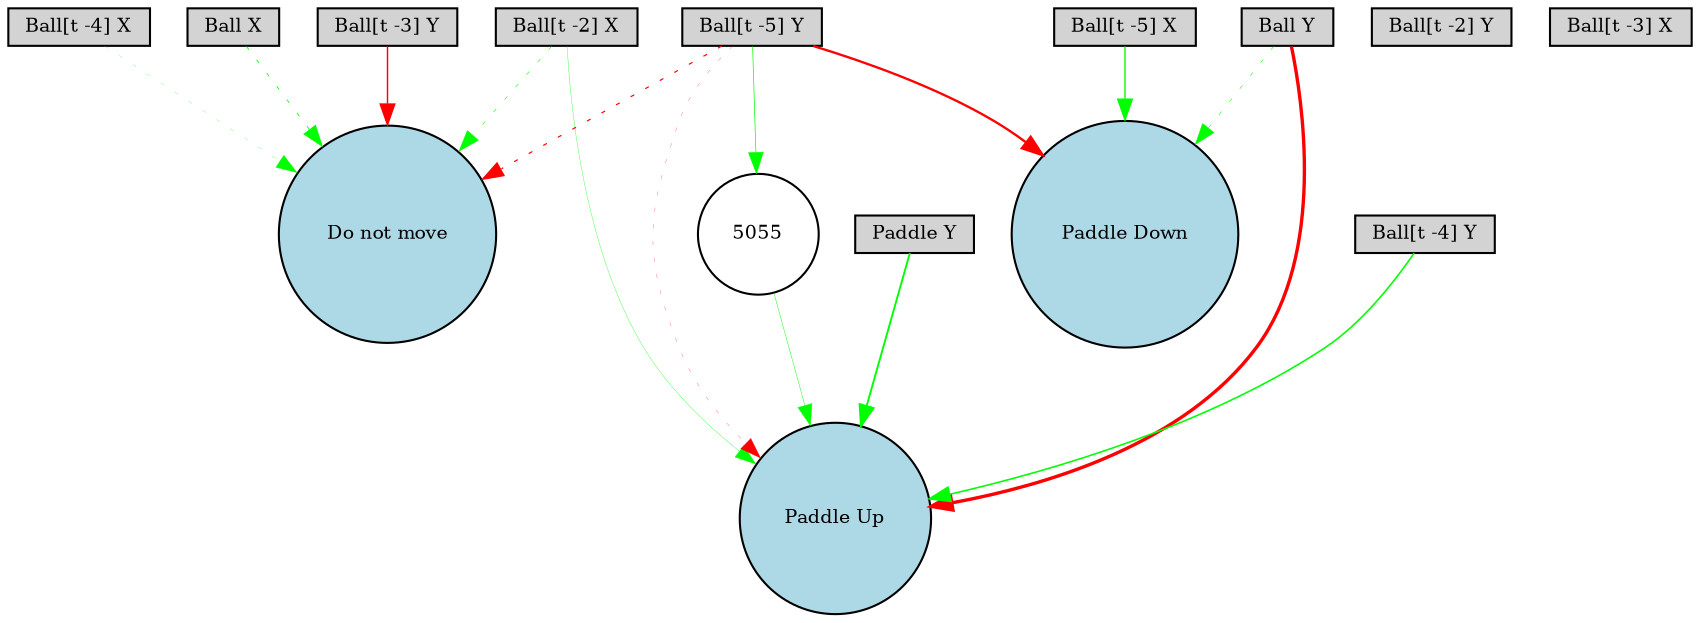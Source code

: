 digraph {
	node [fontsize=9 height=0.2 shape=circle width=0.2]
	"Ball X" [fillcolor=lightgray shape=box style=filled]
	"Ball Y" [fillcolor=lightgray shape=box style=filled]
	"Paddle Y" [fillcolor=lightgray shape=box style=filled]
	"Ball[t -2] X" [fillcolor=lightgray shape=box style=filled]
	"Ball[t -2] Y" [fillcolor=lightgray shape=box style=filled]
	"Ball[t -3] X" [fillcolor=lightgray shape=box style=filled]
	"Ball[t -3] Y" [fillcolor=lightgray shape=box style=filled]
	"Ball[t -4] X" [fillcolor=lightgray shape=box style=filled]
	"Ball[t -4] Y" [fillcolor=lightgray shape=box style=filled]
	"Ball[t -5] X" [fillcolor=lightgray shape=box style=filled]
	"Ball[t -5] Y" [fillcolor=lightgray shape=box style=filled]
	"Paddle Down" [fillcolor=lightblue style=filled]
	"Do not move" [fillcolor=lightblue style=filled]
	"Paddle Up" [fillcolor=lightblue style=filled]
	5055 [fillcolor=white style=filled]
	"Ball[t -2] X" -> "Paddle Up" [color=green penwidth=0.15629586686713615 style=solid]
	"Ball[t -4] Y" -> "Paddle Up" [color=green penwidth=0.7638637594902525 style=solid]
	"Ball Y" -> "Paddle Down" [color=green penwidth=0.2605393786361698 style=dotted]
	"Ball[t -5] X" -> "Paddle Down" [color=green penwidth=0.6604396849169107 style=solid]
	"Ball X" -> "Do not move" [color=green penwidth=0.39088403672146255 style=dotted]
	"Ball[t -5] Y" -> "Do not move" [color=red penwidth=0.572950701144235 style=dotted]
	"Ball Y" -> "Paddle Up" [color=red penwidth=1.6179815489400406 style=solid]
	"Paddle Y" -> "Paddle Up" [color=green penwidth=0.9082750062018012 style=solid]
	"Ball[t -4] X" -> "Do not move" [color=green penwidth=0.11536639621547301 style=dotted]
	"Ball[t -2] X" -> "Do not move" [color=green penwidth=0.2801088044549335 style=dotted]
	"Ball[t -3] Y" -> "Do not move" [color=red penwidth=0.6850684239676792 style=solid]
	"Ball[t -5] Y" -> "Paddle Down" [color=red penwidth=1.1143547081374992 style=solid]
	"Ball[t -5] Y" -> "Paddle Up" [color=red penwidth=0.12108068503300543 style=dotted]
	"Ball[t -5] Y" -> 5055 [color=green penwidth=0.33423856248774786 style=solid]
	5055 -> "Paddle Up" [color=green penwidth=0.21869677076758243 style=solid]
}
